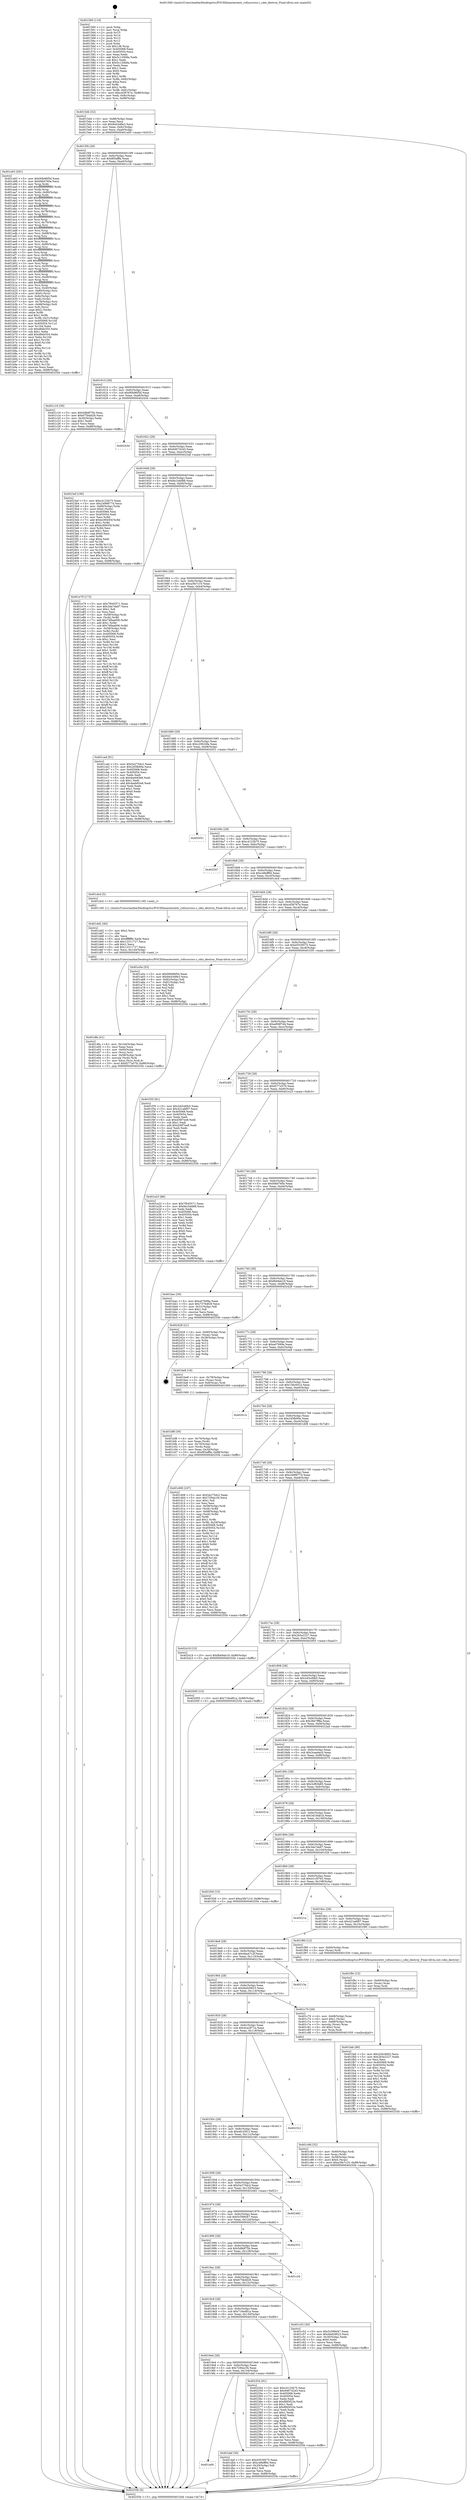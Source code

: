 digraph "0x401560" {
  label = "0x401560 (/mnt/c/Users/mathe/Desktop/tcc/POCII/binaries/extr_rufussrciso.c_cdio_destroy_Final-ollvm.out::main(0))"
  labelloc = "t"
  node[shape=record]

  Entry [label="",width=0.3,height=0.3,shape=circle,fillcolor=black,style=filled]
  "0x4015d4" [label="{
     0x4015d4 [32]\l
     | [instrs]\l
     &nbsp;&nbsp;0x4015d4 \<+6\>: mov -0x88(%rbp),%eax\l
     &nbsp;&nbsp;0x4015da \<+2\>: mov %eax,%ecx\l
     &nbsp;&nbsp;0x4015dc \<+6\>: sub $0x8443d8e3,%ecx\l
     &nbsp;&nbsp;0x4015e2 \<+6\>: mov %eax,-0x9c(%rbp)\l
     &nbsp;&nbsp;0x4015e8 \<+6\>: mov %ecx,-0xa0(%rbp)\l
     &nbsp;&nbsp;0x4015ee \<+6\>: je 0000000000401a93 \<main+0x533\>\l
  }"]
  "0x401a93" [label="{
     0x401a93 [281]\l
     | [instrs]\l
     &nbsp;&nbsp;0x401a93 \<+5\>: mov $0x90b96f5d,%eax\l
     &nbsp;&nbsp;0x401a98 \<+5\>: mov $0xf48d760e,%ecx\l
     &nbsp;&nbsp;0x401a9d \<+3\>: mov %rsp,%rdx\l
     &nbsp;&nbsp;0x401aa0 \<+4\>: add $0xfffffffffffffff0,%rdx\l
     &nbsp;&nbsp;0x401aa4 \<+3\>: mov %rdx,%rsp\l
     &nbsp;&nbsp;0x401aa7 \<+4\>: mov %rdx,-0x80(%rbp)\l
     &nbsp;&nbsp;0x401aab \<+3\>: mov %rsp,%rdx\l
     &nbsp;&nbsp;0x401aae \<+4\>: add $0xfffffffffffffff0,%rdx\l
     &nbsp;&nbsp;0x401ab2 \<+3\>: mov %rdx,%rsp\l
     &nbsp;&nbsp;0x401ab5 \<+3\>: mov %rsp,%rsi\l
     &nbsp;&nbsp;0x401ab8 \<+4\>: add $0xfffffffffffffff0,%rsi\l
     &nbsp;&nbsp;0x401abc \<+3\>: mov %rsi,%rsp\l
     &nbsp;&nbsp;0x401abf \<+4\>: mov %rsi,-0x78(%rbp)\l
     &nbsp;&nbsp;0x401ac3 \<+3\>: mov %rsp,%rsi\l
     &nbsp;&nbsp;0x401ac6 \<+4\>: add $0xfffffffffffffff0,%rsi\l
     &nbsp;&nbsp;0x401aca \<+3\>: mov %rsi,%rsp\l
     &nbsp;&nbsp;0x401acd \<+4\>: mov %rsi,-0x70(%rbp)\l
     &nbsp;&nbsp;0x401ad1 \<+3\>: mov %rsp,%rsi\l
     &nbsp;&nbsp;0x401ad4 \<+4\>: add $0xfffffffffffffff0,%rsi\l
     &nbsp;&nbsp;0x401ad8 \<+3\>: mov %rsi,%rsp\l
     &nbsp;&nbsp;0x401adb \<+4\>: mov %rsi,-0x68(%rbp)\l
     &nbsp;&nbsp;0x401adf \<+3\>: mov %rsp,%rsi\l
     &nbsp;&nbsp;0x401ae2 \<+4\>: add $0xfffffffffffffff0,%rsi\l
     &nbsp;&nbsp;0x401ae6 \<+3\>: mov %rsi,%rsp\l
     &nbsp;&nbsp;0x401ae9 \<+4\>: mov %rsi,-0x60(%rbp)\l
     &nbsp;&nbsp;0x401aed \<+3\>: mov %rsp,%rsi\l
     &nbsp;&nbsp;0x401af0 \<+4\>: add $0xfffffffffffffff0,%rsi\l
     &nbsp;&nbsp;0x401af4 \<+3\>: mov %rsi,%rsp\l
     &nbsp;&nbsp;0x401af7 \<+4\>: mov %rsi,-0x58(%rbp)\l
     &nbsp;&nbsp;0x401afb \<+3\>: mov %rsp,%rsi\l
     &nbsp;&nbsp;0x401afe \<+4\>: add $0xfffffffffffffff0,%rsi\l
     &nbsp;&nbsp;0x401b02 \<+3\>: mov %rsi,%rsp\l
     &nbsp;&nbsp;0x401b05 \<+4\>: mov %rsi,-0x50(%rbp)\l
     &nbsp;&nbsp;0x401b09 \<+3\>: mov %rsp,%rsi\l
     &nbsp;&nbsp;0x401b0c \<+4\>: add $0xfffffffffffffff0,%rsi\l
     &nbsp;&nbsp;0x401b10 \<+3\>: mov %rsi,%rsp\l
     &nbsp;&nbsp;0x401b13 \<+4\>: mov %rsi,-0x48(%rbp)\l
     &nbsp;&nbsp;0x401b17 \<+3\>: mov %rsp,%rsi\l
     &nbsp;&nbsp;0x401b1a \<+4\>: add $0xfffffffffffffff0,%rsi\l
     &nbsp;&nbsp;0x401b1e \<+3\>: mov %rsi,%rsp\l
     &nbsp;&nbsp;0x401b21 \<+4\>: mov %rsi,-0x40(%rbp)\l
     &nbsp;&nbsp;0x401b25 \<+4\>: mov -0x80(%rbp),%rsi\l
     &nbsp;&nbsp;0x401b29 \<+6\>: movl $0x0,(%rsi)\l
     &nbsp;&nbsp;0x401b2f \<+6\>: mov -0x8c(%rbp),%edi\l
     &nbsp;&nbsp;0x401b35 \<+2\>: mov %edi,(%rdx)\l
     &nbsp;&nbsp;0x401b37 \<+4\>: mov -0x78(%rbp),%rsi\l
     &nbsp;&nbsp;0x401b3b \<+7\>: mov -0x98(%rbp),%r8\l
     &nbsp;&nbsp;0x401b42 \<+3\>: mov %r8,(%rsi)\l
     &nbsp;&nbsp;0x401b45 \<+3\>: cmpl $0x2,(%rdx)\l
     &nbsp;&nbsp;0x401b48 \<+4\>: setne %r9b\l
     &nbsp;&nbsp;0x401b4c \<+4\>: and $0x1,%r9b\l
     &nbsp;&nbsp;0x401b50 \<+4\>: mov %r9b,-0x31(%rbp)\l
     &nbsp;&nbsp;0x401b54 \<+8\>: mov 0x405068,%r10d\l
     &nbsp;&nbsp;0x401b5c \<+8\>: mov 0x405054,%r11d\l
     &nbsp;&nbsp;0x401b64 \<+3\>: mov %r10d,%ebx\l
     &nbsp;&nbsp;0x401b67 \<+6\>: sub $0xd8de354,%ebx\l
     &nbsp;&nbsp;0x401b6d \<+3\>: sub $0x1,%ebx\l
     &nbsp;&nbsp;0x401b70 \<+6\>: add $0xd8de354,%ebx\l
     &nbsp;&nbsp;0x401b76 \<+4\>: imul %ebx,%r10d\l
     &nbsp;&nbsp;0x401b7a \<+4\>: and $0x1,%r10d\l
     &nbsp;&nbsp;0x401b7e \<+4\>: cmp $0x0,%r10d\l
     &nbsp;&nbsp;0x401b82 \<+4\>: sete %r9b\l
     &nbsp;&nbsp;0x401b86 \<+4\>: cmp $0xa,%r11d\l
     &nbsp;&nbsp;0x401b8a \<+4\>: setl %r14b\l
     &nbsp;&nbsp;0x401b8e \<+3\>: mov %r9b,%r15b\l
     &nbsp;&nbsp;0x401b91 \<+3\>: and %r14b,%r15b\l
     &nbsp;&nbsp;0x401b94 \<+3\>: xor %r14b,%r9b\l
     &nbsp;&nbsp;0x401b97 \<+3\>: or %r9b,%r15b\l
     &nbsp;&nbsp;0x401b9a \<+4\>: test $0x1,%r15b\l
     &nbsp;&nbsp;0x401b9e \<+3\>: cmovne %ecx,%eax\l
     &nbsp;&nbsp;0x401ba1 \<+6\>: mov %eax,-0x88(%rbp)\l
     &nbsp;&nbsp;0x401ba7 \<+5\>: jmp 000000000040255b \<main+0xffb\>\l
  }"]
  "0x4015f4" [label="{
     0x4015f4 [28]\l
     | [instrs]\l
     &nbsp;&nbsp;0x4015f4 \<+5\>: jmp 00000000004015f9 \<main+0x99\>\l
     &nbsp;&nbsp;0x4015f9 \<+6\>: mov -0x9c(%rbp),%eax\l
     &nbsp;&nbsp;0x4015ff \<+5\>: sub $0x8f3afffa,%eax\l
     &nbsp;&nbsp;0x401604 \<+6\>: mov %eax,-0xa4(%rbp)\l
     &nbsp;&nbsp;0x40160a \<+6\>: je 0000000000401c16 \<main+0x6b6\>\l
  }"]
  Exit [label="",width=0.3,height=0.3,shape=circle,fillcolor=black,style=filled,peripheries=2]
  "0x401c16" [label="{
     0x401c16 [30]\l
     | [instrs]\l
     &nbsp;&nbsp;0x401c16 \<+5\>: mov $0x5d8df75b,%eax\l
     &nbsp;&nbsp;0x401c1b \<+5\>: mov $0x675bdd26,%ecx\l
     &nbsp;&nbsp;0x401c20 \<+3\>: mov -0x30(%rbp),%edx\l
     &nbsp;&nbsp;0x401c23 \<+3\>: cmp $0x1,%edx\l
     &nbsp;&nbsp;0x401c26 \<+3\>: cmovl %ecx,%eax\l
     &nbsp;&nbsp;0x401c29 \<+6\>: mov %eax,-0x88(%rbp)\l
     &nbsp;&nbsp;0x401c2f \<+5\>: jmp 000000000040255b \<main+0xffb\>\l
  }"]
  "0x401610" [label="{
     0x401610 [28]\l
     | [instrs]\l
     &nbsp;&nbsp;0x401610 \<+5\>: jmp 0000000000401615 \<main+0xb5\>\l
     &nbsp;&nbsp;0x401615 \<+6\>: mov -0x9c(%rbp),%eax\l
     &nbsp;&nbsp;0x40161b \<+5\>: sub $0x90b96f5d,%eax\l
     &nbsp;&nbsp;0x401620 \<+6\>: mov %eax,-0xa8(%rbp)\l
     &nbsp;&nbsp;0x401626 \<+6\>: je 000000000040243d \<main+0xedd\>\l
  }"]
  "0x401fab" [label="{
     0x401fab [90]\l
     | [instrs]\l
     &nbsp;&nbsp;0x401fab \<+5\>: mov $0x2d3cd0b5,%ecx\l
     &nbsp;&nbsp;0x401fb0 \<+5\>: mov $0x2b5e2227,%edx\l
     &nbsp;&nbsp;0x401fb5 \<+2\>: xor %esi,%esi\l
     &nbsp;&nbsp;0x401fb7 \<+8\>: mov 0x405068,%r8d\l
     &nbsp;&nbsp;0x401fbf \<+8\>: mov 0x405054,%r9d\l
     &nbsp;&nbsp;0x401fc7 \<+3\>: sub $0x1,%esi\l
     &nbsp;&nbsp;0x401fca \<+3\>: mov %r8d,%r10d\l
     &nbsp;&nbsp;0x401fcd \<+3\>: add %esi,%r10d\l
     &nbsp;&nbsp;0x401fd0 \<+4\>: imul %r10d,%r8d\l
     &nbsp;&nbsp;0x401fd4 \<+4\>: and $0x1,%r8d\l
     &nbsp;&nbsp;0x401fd8 \<+4\>: cmp $0x0,%r8d\l
     &nbsp;&nbsp;0x401fdc \<+4\>: sete %r11b\l
     &nbsp;&nbsp;0x401fe0 \<+4\>: cmp $0xa,%r9d\l
     &nbsp;&nbsp;0x401fe4 \<+3\>: setl %bl\l
     &nbsp;&nbsp;0x401fe7 \<+3\>: mov %r11b,%r14b\l
     &nbsp;&nbsp;0x401fea \<+3\>: and %bl,%r14b\l
     &nbsp;&nbsp;0x401fed \<+3\>: xor %bl,%r11b\l
     &nbsp;&nbsp;0x401ff0 \<+3\>: or %r11b,%r14b\l
     &nbsp;&nbsp;0x401ff3 \<+4\>: test $0x1,%r14b\l
     &nbsp;&nbsp;0x401ff7 \<+3\>: cmovne %edx,%ecx\l
     &nbsp;&nbsp;0x401ffa \<+6\>: mov %ecx,-0x88(%rbp)\l
     &nbsp;&nbsp;0x402000 \<+5\>: jmp 000000000040255b \<main+0xffb\>\l
  }"]
  "0x40243d" [label="{
     0x40243d\l
  }", style=dashed]
  "0x40162c" [label="{
     0x40162c [28]\l
     | [instrs]\l
     &nbsp;&nbsp;0x40162c \<+5\>: jmp 0000000000401631 \<main+0xd1\>\l
     &nbsp;&nbsp;0x401631 \<+6\>: mov -0x9c(%rbp),%eax\l
     &nbsp;&nbsp;0x401637 \<+5\>: sub $0x946742d3,%eax\l
     &nbsp;&nbsp;0x40163c \<+6\>: mov %eax,-0xac(%rbp)\l
     &nbsp;&nbsp;0x401642 \<+6\>: je 00000000004023af \<main+0xe4f\>\l
  }"]
  "0x401f9c" [label="{
     0x401f9c [15]\l
     | [instrs]\l
     &nbsp;&nbsp;0x401f9c \<+4\>: mov -0x60(%rbp),%rax\l
     &nbsp;&nbsp;0x401fa0 \<+3\>: mov (%rax),%rax\l
     &nbsp;&nbsp;0x401fa3 \<+3\>: mov %rax,%rdi\l
     &nbsp;&nbsp;0x401fa6 \<+5\>: call 0000000000401030 \<free@plt\>\l
     | [calls]\l
     &nbsp;&nbsp;0x401030 \{1\} (unknown)\l
  }"]
  "0x4023af" [label="{
     0x4023af [106]\l
     | [instrs]\l
     &nbsp;&nbsp;0x4023af \<+5\>: mov $0xc4123b75,%eax\l
     &nbsp;&nbsp;0x4023b4 \<+5\>: mov $0x2498877d,%ecx\l
     &nbsp;&nbsp;0x4023b9 \<+4\>: mov -0x80(%rbp),%rdx\l
     &nbsp;&nbsp;0x4023bd \<+6\>: movl $0x0,(%rdx)\l
     &nbsp;&nbsp;0x4023c3 \<+7\>: mov 0x405068,%esi\l
     &nbsp;&nbsp;0x4023ca \<+7\>: mov 0x405054,%edi\l
     &nbsp;&nbsp;0x4023d1 \<+3\>: mov %esi,%r8d\l
     &nbsp;&nbsp;0x4023d4 \<+7\>: add $0xbc99455f,%r8d\l
     &nbsp;&nbsp;0x4023db \<+4\>: sub $0x1,%r8d\l
     &nbsp;&nbsp;0x4023df \<+7\>: sub $0xbc99455f,%r8d\l
     &nbsp;&nbsp;0x4023e6 \<+4\>: imul %r8d,%esi\l
     &nbsp;&nbsp;0x4023ea \<+3\>: and $0x1,%esi\l
     &nbsp;&nbsp;0x4023ed \<+3\>: cmp $0x0,%esi\l
     &nbsp;&nbsp;0x4023f0 \<+4\>: sete %r9b\l
     &nbsp;&nbsp;0x4023f4 \<+3\>: cmp $0xa,%edi\l
     &nbsp;&nbsp;0x4023f7 \<+4\>: setl %r10b\l
     &nbsp;&nbsp;0x4023fb \<+3\>: mov %r9b,%r11b\l
     &nbsp;&nbsp;0x4023fe \<+3\>: and %r10b,%r11b\l
     &nbsp;&nbsp;0x402401 \<+3\>: xor %r10b,%r9b\l
     &nbsp;&nbsp;0x402404 \<+3\>: or %r9b,%r11b\l
     &nbsp;&nbsp;0x402407 \<+4\>: test $0x1,%r11b\l
     &nbsp;&nbsp;0x40240b \<+3\>: cmovne %ecx,%eax\l
     &nbsp;&nbsp;0x40240e \<+6\>: mov %eax,-0x88(%rbp)\l
     &nbsp;&nbsp;0x402414 \<+5\>: jmp 000000000040255b \<main+0xffb\>\l
  }"]
  "0x401648" [label="{
     0x401648 [28]\l
     | [instrs]\l
     &nbsp;&nbsp;0x401648 \<+5\>: jmp 000000000040164d \<main+0xed\>\l
     &nbsp;&nbsp;0x40164d \<+6\>: mov -0x9c(%rbp),%eax\l
     &nbsp;&nbsp;0x401653 \<+5\>: sub $0x9a1bdd88,%eax\l
     &nbsp;&nbsp;0x401658 \<+6\>: mov %eax,-0xb0(%rbp)\l
     &nbsp;&nbsp;0x40165e \<+6\>: je 0000000000401e79 \<main+0x919\>\l
  }"]
  "0x401dfa" [label="{
     0x401dfa [41]\l
     | [instrs]\l
     &nbsp;&nbsp;0x401dfa \<+6\>: mov -0x144(%rbp),%ecx\l
     &nbsp;&nbsp;0x401e00 \<+3\>: imul %eax,%ecx\l
     &nbsp;&nbsp;0x401e03 \<+4\>: mov -0x60(%rbp),%rsi\l
     &nbsp;&nbsp;0x401e07 \<+3\>: mov (%rsi),%rsi\l
     &nbsp;&nbsp;0x401e0a \<+4\>: mov -0x58(%rbp),%rdi\l
     &nbsp;&nbsp;0x401e0e \<+3\>: movslq (%rdi),%rdi\l
     &nbsp;&nbsp;0x401e11 \<+3\>: mov %ecx,(%rsi,%rdi,4)\l
     &nbsp;&nbsp;0x401e14 \<+10\>: movl $0xf277a579,-0x88(%rbp)\l
     &nbsp;&nbsp;0x401e1e \<+5\>: jmp 000000000040255b \<main+0xffb\>\l
  }"]
  "0x401e79" [label="{
     0x401e79 [173]\l
     | [instrs]\l
     &nbsp;&nbsp;0x401e79 \<+5\>: mov $0x7f045571,%eax\l
     &nbsp;&nbsp;0x401e7e \<+5\>: mov $0x3da7da97,%ecx\l
     &nbsp;&nbsp;0x401e83 \<+2\>: mov $0x1,%dl\l
     &nbsp;&nbsp;0x401e85 \<+2\>: xor %esi,%esi\l
     &nbsp;&nbsp;0x401e87 \<+4\>: mov -0x58(%rbp),%rdi\l
     &nbsp;&nbsp;0x401e8b \<+3\>: mov (%rdi),%r8d\l
     &nbsp;&nbsp;0x401e8e \<+7\>: add $0x7d9aa006,%r8d\l
     &nbsp;&nbsp;0x401e95 \<+4\>: add $0x1,%r8d\l
     &nbsp;&nbsp;0x401e99 \<+7\>: sub $0x7d9aa006,%r8d\l
     &nbsp;&nbsp;0x401ea0 \<+4\>: mov -0x58(%rbp),%rdi\l
     &nbsp;&nbsp;0x401ea4 \<+3\>: mov %r8d,(%rdi)\l
     &nbsp;&nbsp;0x401ea7 \<+8\>: mov 0x405068,%r8d\l
     &nbsp;&nbsp;0x401eaf \<+8\>: mov 0x405054,%r9d\l
     &nbsp;&nbsp;0x401eb7 \<+3\>: sub $0x1,%esi\l
     &nbsp;&nbsp;0x401eba \<+3\>: mov %r8d,%r10d\l
     &nbsp;&nbsp;0x401ebd \<+3\>: add %esi,%r10d\l
     &nbsp;&nbsp;0x401ec0 \<+4\>: imul %r10d,%r8d\l
     &nbsp;&nbsp;0x401ec4 \<+4\>: and $0x1,%r8d\l
     &nbsp;&nbsp;0x401ec8 \<+4\>: cmp $0x0,%r8d\l
     &nbsp;&nbsp;0x401ecc \<+4\>: sete %r11b\l
     &nbsp;&nbsp;0x401ed0 \<+4\>: cmp $0xa,%r9d\l
     &nbsp;&nbsp;0x401ed4 \<+3\>: setl %bl\l
     &nbsp;&nbsp;0x401ed7 \<+3\>: mov %r11b,%r14b\l
     &nbsp;&nbsp;0x401eda \<+4\>: xor $0xff,%r14b\l
     &nbsp;&nbsp;0x401ede \<+3\>: mov %bl,%r15b\l
     &nbsp;&nbsp;0x401ee1 \<+4\>: xor $0xff,%r15b\l
     &nbsp;&nbsp;0x401ee5 \<+3\>: xor $0x0,%dl\l
     &nbsp;&nbsp;0x401ee8 \<+3\>: mov %r14b,%r12b\l
     &nbsp;&nbsp;0x401eeb \<+4\>: and $0x0,%r12b\l
     &nbsp;&nbsp;0x401eef \<+3\>: and %dl,%r11b\l
     &nbsp;&nbsp;0x401ef2 \<+3\>: mov %r15b,%r13b\l
     &nbsp;&nbsp;0x401ef5 \<+4\>: and $0x0,%r13b\l
     &nbsp;&nbsp;0x401ef9 \<+2\>: and %dl,%bl\l
     &nbsp;&nbsp;0x401efb \<+3\>: or %r11b,%r12b\l
     &nbsp;&nbsp;0x401efe \<+3\>: or %bl,%r13b\l
     &nbsp;&nbsp;0x401f01 \<+3\>: xor %r13b,%r12b\l
     &nbsp;&nbsp;0x401f04 \<+3\>: or %r15b,%r14b\l
     &nbsp;&nbsp;0x401f07 \<+4\>: xor $0xff,%r14b\l
     &nbsp;&nbsp;0x401f0b \<+3\>: or $0x0,%dl\l
     &nbsp;&nbsp;0x401f0e \<+3\>: and %dl,%r14b\l
     &nbsp;&nbsp;0x401f11 \<+3\>: or %r14b,%r12b\l
     &nbsp;&nbsp;0x401f14 \<+4\>: test $0x1,%r12b\l
     &nbsp;&nbsp;0x401f18 \<+3\>: cmovne %ecx,%eax\l
     &nbsp;&nbsp;0x401f1b \<+6\>: mov %eax,-0x88(%rbp)\l
     &nbsp;&nbsp;0x401f21 \<+5\>: jmp 000000000040255b \<main+0xffb\>\l
  }"]
  "0x401664" [label="{
     0x401664 [28]\l
     | [instrs]\l
     &nbsp;&nbsp;0x401664 \<+5\>: jmp 0000000000401669 \<main+0x109\>\l
     &nbsp;&nbsp;0x401669 \<+6\>: mov -0x9c(%rbp),%eax\l
     &nbsp;&nbsp;0x40166f \<+5\>: sub $0xa3fe7c10,%eax\l
     &nbsp;&nbsp;0x401674 \<+6\>: mov %eax,-0xb4(%rbp)\l
     &nbsp;&nbsp;0x40167a \<+6\>: je 0000000000401cad \<main+0x74d\>\l
  }"]
  "0x401dd2" [label="{
     0x401dd2 [40]\l
     | [instrs]\l
     &nbsp;&nbsp;0x401dd2 \<+5\>: mov $0x2,%ecx\l
     &nbsp;&nbsp;0x401dd7 \<+1\>: cltd\l
     &nbsp;&nbsp;0x401dd8 \<+2\>: idiv %ecx\l
     &nbsp;&nbsp;0x401dda \<+6\>: imul $0xfffffffe,%edx,%ecx\l
     &nbsp;&nbsp;0x401de0 \<+6\>: add $0x12311727,%ecx\l
     &nbsp;&nbsp;0x401de6 \<+3\>: add $0x1,%ecx\l
     &nbsp;&nbsp;0x401de9 \<+6\>: sub $0x12311727,%ecx\l
     &nbsp;&nbsp;0x401def \<+6\>: mov %ecx,-0x144(%rbp)\l
     &nbsp;&nbsp;0x401df5 \<+5\>: call 0000000000401160 \<next_i\>\l
     | [calls]\l
     &nbsp;&nbsp;0x401160 \{1\} (/mnt/c/Users/mathe/Desktop/tcc/POCII/binaries/extr_rufussrciso.c_cdio_destroy_Final-ollvm.out::next_i)\l
  }"]
  "0x401cad" [label="{
     0x401cad [91]\l
     | [instrs]\l
     &nbsp;&nbsp;0x401cad \<+5\>: mov $0x5a275dc2,%eax\l
     &nbsp;&nbsp;0x401cb2 \<+5\>: mov $0x245fb90e,%ecx\l
     &nbsp;&nbsp;0x401cb7 \<+7\>: mov 0x405068,%edx\l
     &nbsp;&nbsp;0x401cbe \<+7\>: mov 0x405054,%esi\l
     &nbsp;&nbsp;0x401cc5 \<+2\>: mov %edx,%edi\l
     &nbsp;&nbsp;0x401cc7 \<+6\>: sub $0x4eeb83e8,%edi\l
     &nbsp;&nbsp;0x401ccd \<+3\>: sub $0x1,%edi\l
     &nbsp;&nbsp;0x401cd0 \<+6\>: add $0x4eeb83e8,%edi\l
     &nbsp;&nbsp;0x401cd6 \<+3\>: imul %edi,%edx\l
     &nbsp;&nbsp;0x401cd9 \<+3\>: and $0x1,%edx\l
     &nbsp;&nbsp;0x401cdc \<+3\>: cmp $0x0,%edx\l
     &nbsp;&nbsp;0x401cdf \<+4\>: sete %r8b\l
     &nbsp;&nbsp;0x401ce3 \<+3\>: cmp $0xa,%esi\l
     &nbsp;&nbsp;0x401ce6 \<+4\>: setl %r9b\l
     &nbsp;&nbsp;0x401cea \<+3\>: mov %r8b,%r10b\l
     &nbsp;&nbsp;0x401ced \<+3\>: and %r9b,%r10b\l
     &nbsp;&nbsp;0x401cf0 \<+3\>: xor %r9b,%r8b\l
     &nbsp;&nbsp;0x401cf3 \<+3\>: or %r8b,%r10b\l
     &nbsp;&nbsp;0x401cf6 \<+4\>: test $0x1,%r10b\l
     &nbsp;&nbsp;0x401cfa \<+3\>: cmovne %ecx,%eax\l
     &nbsp;&nbsp;0x401cfd \<+6\>: mov %eax,-0x88(%rbp)\l
     &nbsp;&nbsp;0x401d03 \<+5\>: jmp 000000000040255b \<main+0xffb\>\l
  }"]
  "0x401680" [label="{
     0x401680 [28]\l
     | [instrs]\l
     &nbsp;&nbsp;0x401680 \<+5\>: jmp 0000000000401685 \<main+0x125\>\l
     &nbsp;&nbsp;0x401685 \<+6\>: mov -0x9c(%rbp),%eax\l
     &nbsp;&nbsp;0x40168b \<+5\>: sub $0xc20624fa,%eax\l
     &nbsp;&nbsp;0x401690 \<+6\>: mov %eax,-0xb8(%rbp)\l
     &nbsp;&nbsp;0x401696 \<+6\>: je 0000000000402051 \<main+0xaf1\>\l
  }"]
  "0x401a00" [label="{
     0x401a00\l
  }", style=dashed]
  "0x402051" [label="{
     0x402051\l
  }", style=dashed]
  "0x40169c" [label="{
     0x40169c [28]\l
     | [instrs]\l
     &nbsp;&nbsp;0x40169c \<+5\>: jmp 00000000004016a1 \<main+0x141\>\l
     &nbsp;&nbsp;0x4016a1 \<+6\>: mov -0x9c(%rbp),%eax\l
     &nbsp;&nbsp;0x4016a7 \<+5\>: sub $0xc4123b75,%eax\l
     &nbsp;&nbsp;0x4016ac \<+6\>: mov %eax,-0xbc(%rbp)\l
     &nbsp;&nbsp;0x4016b2 \<+6\>: je 0000000000402547 \<main+0xfe7\>\l
  }"]
  "0x401daf" [label="{
     0x401daf [30]\l
     | [instrs]\l
     &nbsp;&nbsp;0x401daf \<+5\>: mov $0xd3539575,%eax\l
     &nbsp;&nbsp;0x401db4 \<+5\>: mov $0xc48eff84,%ecx\l
     &nbsp;&nbsp;0x401db9 \<+3\>: mov -0x29(%rbp),%dl\l
     &nbsp;&nbsp;0x401dbc \<+3\>: test $0x1,%dl\l
     &nbsp;&nbsp;0x401dbf \<+3\>: cmovne %ecx,%eax\l
     &nbsp;&nbsp;0x401dc2 \<+6\>: mov %eax,-0x88(%rbp)\l
     &nbsp;&nbsp;0x401dc8 \<+5\>: jmp 000000000040255b \<main+0xffb\>\l
  }"]
  "0x402547" [label="{
     0x402547\l
  }", style=dashed]
  "0x4016b8" [label="{
     0x4016b8 [28]\l
     | [instrs]\l
     &nbsp;&nbsp;0x4016b8 \<+5\>: jmp 00000000004016bd \<main+0x15d\>\l
     &nbsp;&nbsp;0x4016bd \<+6\>: mov -0x9c(%rbp),%eax\l
     &nbsp;&nbsp;0x4016c3 \<+5\>: sub $0xc48eff84,%eax\l
     &nbsp;&nbsp;0x4016c8 \<+6\>: mov %eax,-0xc0(%rbp)\l
     &nbsp;&nbsp;0x4016ce \<+6\>: je 0000000000401dcd \<main+0x86d\>\l
  }"]
  "0x4019e4" [label="{
     0x4019e4 [28]\l
     | [instrs]\l
     &nbsp;&nbsp;0x4019e4 \<+5\>: jmp 00000000004019e9 \<main+0x489\>\l
     &nbsp;&nbsp;0x4019e9 \<+6\>: mov -0x9c(%rbp),%eax\l
     &nbsp;&nbsp;0x4019ef \<+5\>: sub $0x7294a1f4,%eax\l
     &nbsp;&nbsp;0x4019f4 \<+6\>: mov %eax,-0x134(%rbp)\l
     &nbsp;&nbsp;0x4019fa \<+6\>: je 0000000000401daf \<main+0x84f\>\l
  }"]
  "0x401dcd" [label="{
     0x401dcd [5]\l
     | [instrs]\l
     &nbsp;&nbsp;0x401dcd \<+5\>: call 0000000000401160 \<next_i\>\l
     | [calls]\l
     &nbsp;&nbsp;0x401160 \{1\} (/mnt/c/Users/mathe/Desktop/tcc/POCII/binaries/extr_rufussrciso.c_cdio_destroy_Final-ollvm.out::next_i)\l
  }"]
  "0x4016d4" [label="{
     0x4016d4 [28]\l
     | [instrs]\l
     &nbsp;&nbsp;0x4016d4 \<+5\>: jmp 00000000004016d9 \<main+0x179\>\l
     &nbsp;&nbsp;0x4016d9 \<+6\>: mov -0x9c(%rbp),%eax\l
     &nbsp;&nbsp;0x4016df \<+5\>: sub $0xcd38767e,%eax\l
     &nbsp;&nbsp;0x4016e4 \<+6\>: mov %eax,-0xc4(%rbp)\l
     &nbsp;&nbsp;0x4016ea \<+6\>: je 0000000000401a5e \<main+0x4fe\>\l
  }"]
  "0x402354" [label="{
     0x402354 [91]\l
     | [instrs]\l
     &nbsp;&nbsp;0x402354 \<+5\>: mov $0xc4123b75,%eax\l
     &nbsp;&nbsp;0x402359 \<+5\>: mov $0x946742d3,%ecx\l
     &nbsp;&nbsp;0x40235e \<+7\>: mov 0x405068,%edx\l
     &nbsp;&nbsp;0x402365 \<+7\>: mov 0x405054,%esi\l
     &nbsp;&nbsp;0x40236c \<+2\>: mov %edx,%edi\l
     &nbsp;&nbsp;0x40236e \<+6\>: add $0x8fd5f22e,%edi\l
     &nbsp;&nbsp;0x402374 \<+3\>: sub $0x1,%edi\l
     &nbsp;&nbsp;0x402377 \<+6\>: sub $0x8fd5f22e,%edi\l
     &nbsp;&nbsp;0x40237d \<+3\>: imul %edi,%edx\l
     &nbsp;&nbsp;0x402380 \<+3\>: and $0x1,%edx\l
     &nbsp;&nbsp;0x402383 \<+3\>: cmp $0x0,%edx\l
     &nbsp;&nbsp;0x402386 \<+4\>: sete %r8b\l
     &nbsp;&nbsp;0x40238a \<+3\>: cmp $0xa,%esi\l
     &nbsp;&nbsp;0x40238d \<+4\>: setl %r9b\l
     &nbsp;&nbsp;0x402391 \<+3\>: mov %r8b,%r10b\l
     &nbsp;&nbsp;0x402394 \<+3\>: and %r9b,%r10b\l
     &nbsp;&nbsp;0x402397 \<+3\>: xor %r9b,%r8b\l
     &nbsp;&nbsp;0x40239a \<+3\>: or %r8b,%r10b\l
     &nbsp;&nbsp;0x40239d \<+4\>: test $0x1,%r10b\l
     &nbsp;&nbsp;0x4023a1 \<+3\>: cmovne %ecx,%eax\l
     &nbsp;&nbsp;0x4023a4 \<+6\>: mov %eax,-0x88(%rbp)\l
     &nbsp;&nbsp;0x4023aa \<+5\>: jmp 000000000040255b \<main+0xffb\>\l
  }"]
  "0x401a5e" [label="{
     0x401a5e [53]\l
     | [instrs]\l
     &nbsp;&nbsp;0x401a5e \<+5\>: mov $0x90b96f5d,%eax\l
     &nbsp;&nbsp;0x401a63 \<+5\>: mov $0x8443d8e3,%ecx\l
     &nbsp;&nbsp;0x401a68 \<+6\>: mov -0x82(%rbp),%dl\l
     &nbsp;&nbsp;0x401a6e \<+7\>: mov -0x81(%rbp),%sil\l
     &nbsp;&nbsp;0x401a75 \<+3\>: mov %dl,%dil\l
     &nbsp;&nbsp;0x401a78 \<+3\>: and %sil,%dil\l
     &nbsp;&nbsp;0x401a7b \<+3\>: xor %sil,%dl\l
     &nbsp;&nbsp;0x401a7e \<+3\>: or %dl,%dil\l
     &nbsp;&nbsp;0x401a81 \<+4\>: test $0x1,%dil\l
     &nbsp;&nbsp;0x401a85 \<+3\>: cmovne %ecx,%eax\l
     &nbsp;&nbsp;0x401a88 \<+6\>: mov %eax,-0x88(%rbp)\l
     &nbsp;&nbsp;0x401a8e \<+5\>: jmp 000000000040255b \<main+0xffb\>\l
  }"]
  "0x4016f0" [label="{
     0x4016f0 [28]\l
     | [instrs]\l
     &nbsp;&nbsp;0x4016f0 \<+5\>: jmp 00000000004016f5 \<main+0x195\>\l
     &nbsp;&nbsp;0x4016f5 \<+6\>: mov -0x9c(%rbp),%eax\l
     &nbsp;&nbsp;0x4016fb \<+5\>: sub $0xd3539575,%eax\l
     &nbsp;&nbsp;0x401700 \<+6\>: mov %eax,-0xc8(%rbp)\l
     &nbsp;&nbsp;0x401706 \<+6\>: je 0000000000401f35 \<main+0x9d5\>\l
  }"]
  "0x40255b" [label="{
     0x40255b [5]\l
     | [instrs]\l
     &nbsp;&nbsp;0x40255b \<+5\>: jmp 00000000004015d4 \<main+0x74\>\l
  }"]
  "0x401560" [label="{
     0x401560 [116]\l
     | [instrs]\l
     &nbsp;&nbsp;0x401560 \<+1\>: push %rbp\l
     &nbsp;&nbsp;0x401561 \<+3\>: mov %rsp,%rbp\l
     &nbsp;&nbsp;0x401564 \<+2\>: push %r15\l
     &nbsp;&nbsp;0x401566 \<+2\>: push %r14\l
     &nbsp;&nbsp;0x401568 \<+2\>: push %r13\l
     &nbsp;&nbsp;0x40156a \<+2\>: push %r12\l
     &nbsp;&nbsp;0x40156c \<+1\>: push %rbx\l
     &nbsp;&nbsp;0x40156d \<+7\>: sub $0x138,%rsp\l
     &nbsp;&nbsp;0x401574 \<+7\>: mov 0x405068,%eax\l
     &nbsp;&nbsp;0x40157b \<+7\>: mov 0x405054,%ecx\l
     &nbsp;&nbsp;0x401582 \<+2\>: mov %eax,%edx\l
     &nbsp;&nbsp;0x401584 \<+6\>: add $0x5c120b8a,%edx\l
     &nbsp;&nbsp;0x40158a \<+3\>: sub $0x1,%edx\l
     &nbsp;&nbsp;0x40158d \<+6\>: sub $0x5c120b8a,%edx\l
     &nbsp;&nbsp;0x401593 \<+3\>: imul %edx,%eax\l
     &nbsp;&nbsp;0x401596 \<+3\>: and $0x1,%eax\l
     &nbsp;&nbsp;0x401599 \<+3\>: cmp $0x0,%eax\l
     &nbsp;&nbsp;0x40159c \<+4\>: sete %r8b\l
     &nbsp;&nbsp;0x4015a0 \<+4\>: and $0x1,%r8b\l
     &nbsp;&nbsp;0x4015a4 \<+7\>: mov %r8b,-0x82(%rbp)\l
     &nbsp;&nbsp;0x4015ab \<+3\>: cmp $0xa,%ecx\l
     &nbsp;&nbsp;0x4015ae \<+4\>: setl %r8b\l
     &nbsp;&nbsp;0x4015b2 \<+4\>: and $0x1,%r8b\l
     &nbsp;&nbsp;0x4015b6 \<+7\>: mov %r8b,-0x81(%rbp)\l
     &nbsp;&nbsp;0x4015bd \<+10\>: movl $0xcd38767e,-0x88(%rbp)\l
     &nbsp;&nbsp;0x4015c7 \<+6\>: mov %edi,-0x8c(%rbp)\l
     &nbsp;&nbsp;0x4015cd \<+7\>: mov %rsi,-0x98(%rbp)\l
  }"]
  "0x401c8d" [label="{
     0x401c8d [32]\l
     | [instrs]\l
     &nbsp;&nbsp;0x401c8d \<+4\>: mov -0x60(%rbp),%rdi\l
     &nbsp;&nbsp;0x401c91 \<+3\>: mov %rax,(%rdi)\l
     &nbsp;&nbsp;0x401c94 \<+4\>: mov -0x58(%rbp),%rax\l
     &nbsp;&nbsp;0x401c98 \<+6\>: movl $0x0,(%rax)\l
     &nbsp;&nbsp;0x401c9e \<+10\>: movl $0xa3fe7c10,-0x88(%rbp)\l
     &nbsp;&nbsp;0x401ca8 \<+5\>: jmp 000000000040255b \<main+0xffb\>\l
  }"]
  "0x4019c8" [label="{
     0x4019c8 [28]\l
     | [instrs]\l
     &nbsp;&nbsp;0x4019c8 \<+5\>: jmp 00000000004019cd \<main+0x46d\>\l
     &nbsp;&nbsp;0x4019cd \<+6\>: mov -0x9c(%rbp),%eax\l
     &nbsp;&nbsp;0x4019d3 \<+5\>: sub $0x716ed81a,%eax\l
     &nbsp;&nbsp;0x4019d8 \<+6\>: mov %eax,-0x130(%rbp)\l
     &nbsp;&nbsp;0x4019de \<+6\>: je 0000000000402354 \<main+0xdf4\>\l
  }"]
  "0x401f35" [label="{
     0x401f35 [91]\l
     | [instrs]\l
     &nbsp;&nbsp;0x401f35 \<+5\>: mov $0x2d3cd0b5,%eax\l
     &nbsp;&nbsp;0x401f3a \<+5\>: mov $0x421a6f07,%ecx\l
     &nbsp;&nbsp;0x401f3f \<+7\>: mov 0x405068,%edx\l
     &nbsp;&nbsp;0x401f46 \<+7\>: mov 0x405054,%esi\l
     &nbsp;&nbsp;0x401f4d \<+2\>: mov %edx,%edi\l
     &nbsp;&nbsp;0x401f4f \<+6\>: sub $0xd36f7ee8,%edi\l
     &nbsp;&nbsp;0x401f55 \<+3\>: sub $0x1,%edi\l
     &nbsp;&nbsp;0x401f58 \<+6\>: add $0xd36f7ee8,%edi\l
     &nbsp;&nbsp;0x401f5e \<+3\>: imul %edi,%edx\l
     &nbsp;&nbsp;0x401f61 \<+3\>: and $0x1,%edx\l
     &nbsp;&nbsp;0x401f64 \<+3\>: cmp $0x0,%edx\l
     &nbsp;&nbsp;0x401f67 \<+4\>: sete %r8b\l
     &nbsp;&nbsp;0x401f6b \<+3\>: cmp $0xa,%esi\l
     &nbsp;&nbsp;0x401f6e \<+4\>: setl %r9b\l
     &nbsp;&nbsp;0x401f72 \<+3\>: mov %r8b,%r10b\l
     &nbsp;&nbsp;0x401f75 \<+3\>: and %r9b,%r10b\l
     &nbsp;&nbsp;0x401f78 \<+3\>: xor %r9b,%r8b\l
     &nbsp;&nbsp;0x401f7b \<+3\>: or %r8b,%r10b\l
     &nbsp;&nbsp;0x401f7e \<+4\>: test $0x1,%r10b\l
     &nbsp;&nbsp;0x401f82 \<+3\>: cmovne %ecx,%eax\l
     &nbsp;&nbsp;0x401f85 \<+6\>: mov %eax,-0x88(%rbp)\l
     &nbsp;&nbsp;0x401f8b \<+5\>: jmp 000000000040255b \<main+0xffb\>\l
  }"]
  "0x40170c" [label="{
     0x40170c [28]\l
     | [instrs]\l
     &nbsp;&nbsp;0x40170c \<+5\>: jmp 0000000000401711 \<main+0x1b1\>\l
     &nbsp;&nbsp;0x401711 \<+6\>: mov -0x9c(%rbp),%eax\l
     &nbsp;&nbsp;0x401717 \<+5\>: sub $0xef09f7d4,%eax\l
     &nbsp;&nbsp;0x40171c \<+6\>: mov %eax,-0xcc(%rbp)\l
     &nbsp;&nbsp;0x401722 \<+6\>: je 00000000004024f3 \<main+0xf93\>\l
  }"]
  "0x401c52" [label="{
     0x401c52 [30]\l
     | [instrs]\l
     &nbsp;&nbsp;0x401c52 \<+5\>: mov $0x5c599d47,%eax\l
     &nbsp;&nbsp;0x401c57 \<+5\>: mov $0x4bd26623,%ecx\l
     &nbsp;&nbsp;0x401c5c \<+3\>: mov -0x30(%rbp),%edx\l
     &nbsp;&nbsp;0x401c5f \<+3\>: cmp $0x0,%edx\l
     &nbsp;&nbsp;0x401c62 \<+3\>: cmove %ecx,%eax\l
     &nbsp;&nbsp;0x401c65 \<+6\>: mov %eax,-0x88(%rbp)\l
     &nbsp;&nbsp;0x401c6b \<+5\>: jmp 000000000040255b \<main+0xffb\>\l
  }"]
  "0x4024f3" [label="{
     0x4024f3\l
  }", style=dashed]
  "0x401728" [label="{
     0x401728 [28]\l
     | [instrs]\l
     &nbsp;&nbsp;0x401728 \<+5\>: jmp 000000000040172d \<main+0x1cd\>\l
     &nbsp;&nbsp;0x40172d \<+6\>: mov -0x9c(%rbp),%eax\l
     &nbsp;&nbsp;0x401733 \<+5\>: sub $0xf277a579,%eax\l
     &nbsp;&nbsp;0x401738 \<+6\>: mov %eax,-0xd0(%rbp)\l
     &nbsp;&nbsp;0x40173e \<+6\>: je 0000000000401e23 \<main+0x8c3\>\l
  }"]
  "0x4019ac" [label="{
     0x4019ac [28]\l
     | [instrs]\l
     &nbsp;&nbsp;0x4019ac \<+5\>: jmp 00000000004019b1 \<main+0x451\>\l
     &nbsp;&nbsp;0x4019b1 \<+6\>: mov -0x9c(%rbp),%eax\l
     &nbsp;&nbsp;0x4019b7 \<+5\>: sub $0x675bdd26,%eax\l
     &nbsp;&nbsp;0x4019bc \<+6\>: mov %eax,-0x12c(%rbp)\l
     &nbsp;&nbsp;0x4019c2 \<+6\>: je 0000000000401c52 \<main+0x6f2\>\l
  }"]
  "0x401e23" [label="{
     0x401e23 [86]\l
     | [instrs]\l
     &nbsp;&nbsp;0x401e23 \<+5\>: mov $0x7f045571,%eax\l
     &nbsp;&nbsp;0x401e28 \<+5\>: mov $0x9a1bdd88,%ecx\l
     &nbsp;&nbsp;0x401e2d \<+2\>: xor %edx,%edx\l
     &nbsp;&nbsp;0x401e2f \<+7\>: mov 0x405068,%esi\l
     &nbsp;&nbsp;0x401e36 \<+7\>: mov 0x405054,%edi\l
     &nbsp;&nbsp;0x401e3d \<+3\>: sub $0x1,%edx\l
     &nbsp;&nbsp;0x401e40 \<+3\>: mov %esi,%r8d\l
     &nbsp;&nbsp;0x401e43 \<+3\>: add %edx,%r8d\l
     &nbsp;&nbsp;0x401e46 \<+4\>: imul %r8d,%esi\l
     &nbsp;&nbsp;0x401e4a \<+3\>: and $0x1,%esi\l
     &nbsp;&nbsp;0x401e4d \<+3\>: cmp $0x0,%esi\l
     &nbsp;&nbsp;0x401e50 \<+4\>: sete %r9b\l
     &nbsp;&nbsp;0x401e54 \<+3\>: cmp $0xa,%edi\l
     &nbsp;&nbsp;0x401e57 \<+4\>: setl %r10b\l
     &nbsp;&nbsp;0x401e5b \<+3\>: mov %r9b,%r11b\l
     &nbsp;&nbsp;0x401e5e \<+3\>: and %r10b,%r11b\l
     &nbsp;&nbsp;0x401e61 \<+3\>: xor %r10b,%r9b\l
     &nbsp;&nbsp;0x401e64 \<+3\>: or %r9b,%r11b\l
     &nbsp;&nbsp;0x401e67 \<+4\>: test $0x1,%r11b\l
     &nbsp;&nbsp;0x401e6b \<+3\>: cmovne %ecx,%eax\l
     &nbsp;&nbsp;0x401e6e \<+6\>: mov %eax,-0x88(%rbp)\l
     &nbsp;&nbsp;0x401e74 \<+5\>: jmp 000000000040255b \<main+0xffb\>\l
  }"]
  "0x401744" [label="{
     0x401744 [28]\l
     | [instrs]\l
     &nbsp;&nbsp;0x401744 \<+5\>: jmp 0000000000401749 \<main+0x1e9\>\l
     &nbsp;&nbsp;0x401749 \<+6\>: mov -0x9c(%rbp),%eax\l
     &nbsp;&nbsp;0x40174f \<+5\>: sub $0xf48d760e,%eax\l
     &nbsp;&nbsp;0x401754 \<+6\>: mov %eax,-0xd4(%rbp)\l
     &nbsp;&nbsp;0x40175a \<+6\>: je 0000000000401bac \<main+0x64c\>\l
  }"]
  "0x401c34" [label="{
     0x401c34\l
  }", style=dashed]
  "0x401bac" [label="{
     0x401bac [30]\l
     | [instrs]\l
     &nbsp;&nbsp;0x401bac \<+5\>: mov $0xa07699a,%eax\l
     &nbsp;&nbsp;0x401bb1 \<+5\>: mov $0x7376df29,%ecx\l
     &nbsp;&nbsp;0x401bb6 \<+3\>: mov -0x31(%rbp),%dl\l
     &nbsp;&nbsp;0x401bb9 \<+3\>: test $0x1,%dl\l
     &nbsp;&nbsp;0x401bbc \<+3\>: cmovne %ecx,%eax\l
     &nbsp;&nbsp;0x401bbf \<+6\>: mov %eax,-0x88(%rbp)\l
     &nbsp;&nbsp;0x401bc5 \<+5\>: jmp 000000000040255b \<main+0xffb\>\l
  }"]
  "0x401760" [label="{
     0x401760 [28]\l
     | [instrs]\l
     &nbsp;&nbsp;0x401760 \<+5\>: jmp 0000000000401765 \<main+0x205\>\l
     &nbsp;&nbsp;0x401765 \<+6\>: mov -0x9c(%rbp),%eax\l
     &nbsp;&nbsp;0x40176b \<+5\>: sub $0xfbb9ab19,%eax\l
     &nbsp;&nbsp;0x401770 \<+6\>: mov %eax,-0xd8(%rbp)\l
     &nbsp;&nbsp;0x401776 \<+6\>: je 0000000000402428 \<main+0xec8\>\l
  }"]
  "0x401990" [label="{
     0x401990 [28]\l
     | [instrs]\l
     &nbsp;&nbsp;0x401990 \<+5\>: jmp 0000000000401995 \<main+0x435\>\l
     &nbsp;&nbsp;0x401995 \<+6\>: mov -0x9c(%rbp),%eax\l
     &nbsp;&nbsp;0x40199b \<+5\>: sub $0x5d8df75b,%eax\l
     &nbsp;&nbsp;0x4019a0 \<+6\>: mov %eax,-0x128(%rbp)\l
     &nbsp;&nbsp;0x4019a6 \<+6\>: je 0000000000401c34 \<main+0x6d4\>\l
  }"]
  "0x402428" [label="{
     0x402428 [21]\l
     | [instrs]\l
     &nbsp;&nbsp;0x402428 \<+4\>: mov -0x80(%rbp),%rax\l
     &nbsp;&nbsp;0x40242c \<+2\>: mov (%rax),%eax\l
     &nbsp;&nbsp;0x40242e \<+4\>: lea -0x28(%rbp),%rsp\l
     &nbsp;&nbsp;0x402432 \<+1\>: pop %rbx\l
     &nbsp;&nbsp;0x402433 \<+2\>: pop %r12\l
     &nbsp;&nbsp;0x402435 \<+2\>: pop %r13\l
     &nbsp;&nbsp;0x402437 \<+2\>: pop %r14\l
     &nbsp;&nbsp;0x402439 \<+2\>: pop %r15\l
     &nbsp;&nbsp;0x40243b \<+1\>: pop %rbp\l
     &nbsp;&nbsp;0x40243c \<+1\>: ret\l
  }"]
  "0x40177c" [label="{
     0x40177c [28]\l
     | [instrs]\l
     &nbsp;&nbsp;0x40177c \<+5\>: jmp 0000000000401781 \<main+0x221\>\l
     &nbsp;&nbsp;0x401781 \<+6\>: mov -0x9c(%rbp),%eax\l
     &nbsp;&nbsp;0x401787 \<+5\>: sub $0xa07699a,%eax\l
     &nbsp;&nbsp;0x40178c \<+6\>: mov %eax,-0xdc(%rbp)\l
     &nbsp;&nbsp;0x401792 \<+6\>: je 0000000000401be8 \<main+0x688\>\l
  }"]
  "0x402331" [label="{
     0x402331\l
  }", style=dashed]
  "0x401be8" [label="{
     0x401be8 [16]\l
     | [instrs]\l
     &nbsp;&nbsp;0x401be8 \<+4\>: mov -0x78(%rbp),%rax\l
     &nbsp;&nbsp;0x401bec \<+3\>: mov (%rax),%rax\l
     &nbsp;&nbsp;0x401bef \<+4\>: mov 0x8(%rax),%rdi\l
     &nbsp;&nbsp;0x401bf3 \<+5\>: call 0000000000401060 \<atoi@plt\>\l
     | [calls]\l
     &nbsp;&nbsp;0x401060 \{1\} (unknown)\l
  }"]
  "0x401798" [label="{
     0x401798 [28]\l
     | [instrs]\l
     &nbsp;&nbsp;0x401798 \<+5\>: jmp 000000000040179d \<main+0x23d\>\l
     &nbsp;&nbsp;0x40179d \<+6\>: mov -0x9c(%rbp),%eax\l
     &nbsp;&nbsp;0x4017a3 \<+5\>: sub $0x156c641e,%eax\l
     &nbsp;&nbsp;0x4017a8 \<+6\>: mov %eax,-0xe0(%rbp)\l
     &nbsp;&nbsp;0x4017ae \<+6\>: je 0000000000402014 \<main+0xab4\>\l
  }"]
  "0x401bf8" [label="{
     0x401bf8 [30]\l
     | [instrs]\l
     &nbsp;&nbsp;0x401bf8 \<+4\>: mov -0x70(%rbp),%rdi\l
     &nbsp;&nbsp;0x401bfc \<+2\>: mov %eax,(%rdi)\l
     &nbsp;&nbsp;0x401bfe \<+4\>: mov -0x70(%rbp),%rdi\l
     &nbsp;&nbsp;0x401c02 \<+2\>: mov (%rdi),%eax\l
     &nbsp;&nbsp;0x401c04 \<+3\>: mov %eax,-0x30(%rbp)\l
     &nbsp;&nbsp;0x401c07 \<+10\>: movl $0x8f3afffa,-0x88(%rbp)\l
     &nbsp;&nbsp;0x401c11 \<+5\>: jmp 000000000040255b \<main+0xffb\>\l
  }"]
  "0x401974" [label="{
     0x401974 [28]\l
     | [instrs]\l
     &nbsp;&nbsp;0x401974 \<+5\>: jmp 0000000000401979 \<main+0x419\>\l
     &nbsp;&nbsp;0x401979 \<+6\>: mov -0x9c(%rbp),%eax\l
     &nbsp;&nbsp;0x40197f \<+5\>: sub $0x5c599d47,%eax\l
     &nbsp;&nbsp;0x401984 \<+6\>: mov %eax,-0x124(%rbp)\l
     &nbsp;&nbsp;0x40198a \<+6\>: je 0000000000402331 \<main+0xdd1\>\l
  }"]
  "0x402014" [label="{
     0x402014\l
  }", style=dashed]
  "0x4017b4" [label="{
     0x4017b4 [28]\l
     | [instrs]\l
     &nbsp;&nbsp;0x4017b4 \<+5\>: jmp 00000000004017b9 \<main+0x259\>\l
     &nbsp;&nbsp;0x4017b9 \<+6\>: mov -0x9c(%rbp),%eax\l
     &nbsp;&nbsp;0x4017bf \<+5\>: sub $0x245fb90e,%eax\l
     &nbsp;&nbsp;0x4017c4 \<+6\>: mov %eax,-0xe4(%rbp)\l
     &nbsp;&nbsp;0x4017ca \<+6\>: je 0000000000401d08 \<main+0x7a8\>\l
  }"]
  "0x402482" [label="{
     0x402482\l
  }", style=dashed]
  "0x401d08" [label="{
     0x401d08 [167]\l
     | [instrs]\l
     &nbsp;&nbsp;0x401d08 \<+5\>: mov $0x5a275dc2,%eax\l
     &nbsp;&nbsp;0x401d0d \<+5\>: mov $0x7294a1f4,%ecx\l
     &nbsp;&nbsp;0x401d12 \<+2\>: mov $0x1,%dl\l
     &nbsp;&nbsp;0x401d14 \<+2\>: xor %esi,%esi\l
     &nbsp;&nbsp;0x401d16 \<+4\>: mov -0x58(%rbp),%rdi\l
     &nbsp;&nbsp;0x401d1a \<+3\>: mov (%rdi),%r8d\l
     &nbsp;&nbsp;0x401d1d \<+4\>: mov -0x68(%rbp),%rdi\l
     &nbsp;&nbsp;0x401d21 \<+3\>: cmp (%rdi),%r8d\l
     &nbsp;&nbsp;0x401d24 \<+4\>: setl %r9b\l
     &nbsp;&nbsp;0x401d28 \<+4\>: and $0x1,%r9b\l
     &nbsp;&nbsp;0x401d2c \<+4\>: mov %r9b,-0x29(%rbp)\l
     &nbsp;&nbsp;0x401d30 \<+8\>: mov 0x405068,%r8d\l
     &nbsp;&nbsp;0x401d38 \<+8\>: mov 0x405054,%r10d\l
     &nbsp;&nbsp;0x401d40 \<+3\>: sub $0x1,%esi\l
     &nbsp;&nbsp;0x401d43 \<+3\>: mov %r8d,%r11d\l
     &nbsp;&nbsp;0x401d46 \<+3\>: add %esi,%r11d\l
     &nbsp;&nbsp;0x401d49 \<+4\>: imul %r11d,%r8d\l
     &nbsp;&nbsp;0x401d4d \<+4\>: and $0x1,%r8d\l
     &nbsp;&nbsp;0x401d51 \<+4\>: cmp $0x0,%r8d\l
     &nbsp;&nbsp;0x401d55 \<+4\>: sete %r9b\l
     &nbsp;&nbsp;0x401d59 \<+4\>: cmp $0xa,%r10d\l
     &nbsp;&nbsp;0x401d5d \<+3\>: setl %bl\l
     &nbsp;&nbsp;0x401d60 \<+3\>: mov %r9b,%r14b\l
     &nbsp;&nbsp;0x401d63 \<+4\>: xor $0xff,%r14b\l
     &nbsp;&nbsp;0x401d67 \<+3\>: mov %bl,%r15b\l
     &nbsp;&nbsp;0x401d6a \<+4\>: xor $0xff,%r15b\l
     &nbsp;&nbsp;0x401d6e \<+3\>: xor $0x0,%dl\l
     &nbsp;&nbsp;0x401d71 \<+3\>: mov %r14b,%r12b\l
     &nbsp;&nbsp;0x401d74 \<+4\>: and $0x0,%r12b\l
     &nbsp;&nbsp;0x401d78 \<+3\>: and %dl,%r9b\l
     &nbsp;&nbsp;0x401d7b \<+3\>: mov %r15b,%r13b\l
     &nbsp;&nbsp;0x401d7e \<+4\>: and $0x0,%r13b\l
     &nbsp;&nbsp;0x401d82 \<+2\>: and %dl,%bl\l
     &nbsp;&nbsp;0x401d84 \<+3\>: or %r9b,%r12b\l
     &nbsp;&nbsp;0x401d87 \<+3\>: or %bl,%r13b\l
     &nbsp;&nbsp;0x401d8a \<+3\>: xor %r13b,%r12b\l
     &nbsp;&nbsp;0x401d8d \<+3\>: or %r15b,%r14b\l
     &nbsp;&nbsp;0x401d90 \<+4\>: xor $0xff,%r14b\l
     &nbsp;&nbsp;0x401d94 \<+3\>: or $0x0,%dl\l
     &nbsp;&nbsp;0x401d97 \<+3\>: and %dl,%r14b\l
     &nbsp;&nbsp;0x401d9a \<+3\>: or %r14b,%r12b\l
     &nbsp;&nbsp;0x401d9d \<+4\>: test $0x1,%r12b\l
     &nbsp;&nbsp;0x401da1 \<+3\>: cmovne %ecx,%eax\l
     &nbsp;&nbsp;0x401da4 \<+6\>: mov %eax,-0x88(%rbp)\l
     &nbsp;&nbsp;0x401daa \<+5\>: jmp 000000000040255b \<main+0xffb\>\l
  }"]
  "0x4017d0" [label="{
     0x4017d0 [28]\l
     | [instrs]\l
     &nbsp;&nbsp;0x4017d0 \<+5\>: jmp 00000000004017d5 \<main+0x275\>\l
     &nbsp;&nbsp;0x4017d5 \<+6\>: mov -0x9c(%rbp),%eax\l
     &nbsp;&nbsp;0x4017db \<+5\>: sub $0x2498877d,%eax\l
     &nbsp;&nbsp;0x4017e0 \<+6\>: mov %eax,-0xe8(%rbp)\l
     &nbsp;&nbsp;0x4017e6 \<+6\>: je 0000000000402419 \<main+0xeb9\>\l
  }"]
  "0x401958" [label="{
     0x401958 [28]\l
     | [instrs]\l
     &nbsp;&nbsp;0x401958 \<+5\>: jmp 000000000040195d \<main+0x3fd\>\l
     &nbsp;&nbsp;0x40195d \<+6\>: mov -0x9c(%rbp),%eax\l
     &nbsp;&nbsp;0x401963 \<+5\>: sub $0x5a275dc2,%eax\l
     &nbsp;&nbsp;0x401968 \<+6\>: mov %eax,-0x120(%rbp)\l
     &nbsp;&nbsp;0x40196e \<+6\>: je 0000000000402482 \<main+0xf22\>\l
  }"]
  "0x402419" [label="{
     0x402419 [15]\l
     | [instrs]\l
     &nbsp;&nbsp;0x402419 \<+10\>: movl $0xfbb9ab19,-0x88(%rbp)\l
     &nbsp;&nbsp;0x402423 \<+5\>: jmp 000000000040255b \<main+0xffb\>\l
  }"]
  "0x4017ec" [label="{
     0x4017ec [28]\l
     | [instrs]\l
     &nbsp;&nbsp;0x4017ec \<+5\>: jmp 00000000004017f1 \<main+0x291\>\l
     &nbsp;&nbsp;0x4017f1 \<+6\>: mov -0x9c(%rbp),%eax\l
     &nbsp;&nbsp;0x4017f7 \<+5\>: sub $0x2b5e2227,%eax\l
     &nbsp;&nbsp;0x4017fc \<+6\>: mov %eax,-0xec(%rbp)\l
     &nbsp;&nbsp;0x401802 \<+6\>: je 0000000000402005 \<main+0xaa5\>\l
  }"]
  "0x402340" [label="{
     0x402340\l
  }", style=dashed]
  "0x402005" [label="{
     0x402005 [15]\l
     | [instrs]\l
     &nbsp;&nbsp;0x402005 \<+10\>: movl $0x716ed81a,-0x88(%rbp)\l
     &nbsp;&nbsp;0x40200f \<+5\>: jmp 000000000040255b \<main+0xffb\>\l
  }"]
  "0x401808" [label="{
     0x401808 [28]\l
     | [instrs]\l
     &nbsp;&nbsp;0x401808 \<+5\>: jmp 000000000040180d \<main+0x2ad\>\l
     &nbsp;&nbsp;0x40180d \<+6\>: mov -0x9c(%rbp),%eax\l
     &nbsp;&nbsp;0x401813 \<+5\>: sub $0x2d3cd0b5,%eax\l
     &nbsp;&nbsp;0x401818 \<+6\>: mov %eax,-0xf0(%rbp)\l
     &nbsp;&nbsp;0x40181e \<+6\>: je 00000000004024c9 \<main+0xf69\>\l
  }"]
  "0x40193c" [label="{
     0x40193c [28]\l
     | [instrs]\l
     &nbsp;&nbsp;0x40193c \<+5\>: jmp 0000000000401941 \<main+0x3e1\>\l
     &nbsp;&nbsp;0x401941 \<+6\>: mov -0x9c(%rbp),%eax\l
     &nbsp;&nbsp;0x401947 \<+5\>: sub $0x4fc20f12,%eax\l
     &nbsp;&nbsp;0x40194c \<+6\>: mov %eax,-0x11c(%rbp)\l
     &nbsp;&nbsp;0x401952 \<+6\>: je 0000000000402340 \<main+0xde0\>\l
  }"]
  "0x4024c9" [label="{
     0x4024c9\l
  }", style=dashed]
  "0x401824" [label="{
     0x401824 [28]\l
     | [instrs]\l
     &nbsp;&nbsp;0x401824 \<+5\>: jmp 0000000000401829 \<main+0x2c9\>\l
     &nbsp;&nbsp;0x401829 \<+6\>: mov -0x9c(%rbp),%eax\l
     &nbsp;&nbsp;0x40182f \<+5\>: sub $0x3847ff8a,%eax\l
     &nbsp;&nbsp;0x401834 \<+6\>: mov %eax,-0xf4(%rbp)\l
     &nbsp;&nbsp;0x40183a \<+6\>: je 00000000004022ad \<main+0xd4d\>\l
  }"]
  "0x402322" [label="{
     0x402322\l
  }", style=dashed]
  "0x4022ad" [label="{
     0x4022ad\l
  }", style=dashed]
  "0x401840" [label="{
     0x401840 [28]\l
     | [instrs]\l
     &nbsp;&nbsp;0x401840 \<+5\>: jmp 0000000000401845 \<main+0x2e5\>\l
     &nbsp;&nbsp;0x401845 \<+6\>: mov -0x9c(%rbp),%eax\l
     &nbsp;&nbsp;0x40184b \<+5\>: sub $0x3cae4ec0,%eax\l
     &nbsp;&nbsp;0x401850 \<+6\>: mov %eax,-0xf8(%rbp)\l
     &nbsp;&nbsp;0x401856 \<+6\>: je 0000000000402075 \<main+0xb15\>\l
  }"]
  "0x401920" [label="{
     0x401920 [28]\l
     | [instrs]\l
     &nbsp;&nbsp;0x401920 \<+5\>: jmp 0000000000401925 \<main+0x3c5\>\l
     &nbsp;&nbsp;0x401925 \<+6\>: mov -0x9c(%rbp),%eax\l
     &nbsp;&nbsp;0x40192b \<+5\>: sub $0x4ca2871a,%eax\l
     &nbsp;&nbsp;0x401930 \<+6\>: mov %eax,-0x118(%rbp)\l
     &nbsp;&nbsp;0x401936 \<+6\>: je 0000000000402322 \<main+0xdc2\>\l
  }"]
  "0x402075" [label="{
     0x402075\l
  }", style=dashed]
  "0x40185c" [label="{
     0x40185c [28]\l
     | [instrs]\l
     &nbsp;&nbsp;0x40185c \<+5\>: jmp 0000000000401861 \<main+0x301\>\l
     &nbsp;&nbsp;0x401861 \<+6\>: mov -0x9c(%rbp),%eax\l
     &nbsp;&nbsp;0x401867 \<+5\>: sub $0x3cf65b85,%eax\l
     &nbsp;&nbsp;0x40186c \<+6\>: mov %eax,-0xfc(%rbp)\l
     &nbsp;&nbsp;0x401872 \<+6\>: je 000000000040251d \<main+0xfbd\>\l
  }"]
  "0x401c70" [label="{
     0x401c70 [29]\l
     | [instrs]\l
     &nbsp;&nbsp;0x401c70 \<+4\>: mov -0x68(%rbp),%rax\l
     &nbsp;&nbsp;0x401c74 \<+6\>: movl $0x1,(%rax)\l
     &nbsp;&nbsp;0x401c7a \<+4\>: mov -0x68(%rbp),%rax\l
     &nbsp;&nbsp;0x401c7e \<+3\>: movslq (%rax),%rax\l
     &nbsp;&nbsp;0x401c81 \<+4\>: shl $0x2,%rax\l
     &nbsp;&nbsp;0x401c85 \<+3\>: mov %rax,%rdi\l
     &nbsp;&nbsp;0x401c88 \<+5\>: call 0000000000401050 \<malloc@plt\>\l
     | [calls]\l
     &nbsp;&nbsp;0x401050 \{1\} (unknown)\l
  }"]
  "0x40251d" [label="{
     0x40251d\l
  }", style=dashed]
  "0x401878" [label="{
     0x401878 [28]\l
     | [instrs]\l
     &nbsp;&nbsp;0x401878 \<+5\>: jmp 000000000040187d \<main+0x31d\>\l
     &nbsp;&nbsp;0x40187d \<+6\>: mov -0x9c(%rbp),%eax\l
     &nbsp;&nbsp;0x401883 \<+5\>: sub $0x3d19ab1b,%eax\l
     &nbsp;&nbsp;0x401888 \<+6\>: mov %eax,-0x100(%rbp)\l
     &nbsp;&nbsp;0x40188e \<+6\>: je 000000000040220b \<main+0xcab\>\l
  }"]
  "0x401904" [label="{
     0x401904 [28]\l
     | [instrs]\l
     &nbsp;&nbsp;0x401904 \<+5\>: jmp 0000000000401909 \<main+0x3a9\>\l
     &nbsp;&nbsp;0x401909 \<+6\>: mov -0x9c(%rbp),%eax\l
     &nbsp;&nbsp;0x40190f \<+5\>: sub $0x4bd26623,%eax\l
     &nbsp;&nbsp;0x401914 \<+6\>: mov %eax,-0x114(%rbp)\l
     &nbsp;&nbsp;0x40191a \<+6\>: je 0000000000401c70 \<main+0x710\>\l
  }"]
  "0x40220b" [label="{
     0x40220b\l
  }", style=dashed]
  "0x401894" [label="{
     0x401894 [28]\l
     | [instrs]\l
     &nbsp;&nbsp;0x401894 \<+5\>: jmp 0000000000401899 \<main+0x339\>\l
     &nbsp;&nbsp;0x401899 \<+6\>: mov -0x9c(%rbp),%eax\l
     &nbsp;&nbsp;0x40189f \<+5\>: sub $0x3da7da97,%eax\l
     &nbsp;&nbsp;0x4018a4 \<+6\>: mov %eax,-0x104(%rbp)\l
     &nbsp;&nbsp;0x4018aa \<+6\>: je 0000000000401f26 \<main+0x9c6\>\l
  }"]
  "0x40215e" [label="{
     0x40215e\l
  }", style=dashed]
  "0x401f26" [label="{
     0x401f26 [15]\l
     | [instrs]\l
     &nbsp;&nbsp;0x401f26 \<+10\>: movl $0xa3fe7c10,-0x88(%rbp)\l
     &nbsp;&nbsp;0x401f30 \<+5\>: jmp 000000000040255b \<main+0xffb\>\l
  }"]
  "0x4018b0" [label="{
     0x4018b0 [28]\l
     | [instrs]\l
     &nbsp;&nbsp;0x4018b0 \<+5\>: jmp 00000000004018b5 \<main+0x355\>\l
     &nbsp;&nbsp;0x4018b5 \<+6\>: mov -0x9c(%rbp),%eax\l
     &nbsp;&nbsp;0x4018bb \<+5\>: sub $0x41c5f7e5,%eax\l
     &nbsp;&nbsp;0x4018c0 \<+6\>: mov %eax,-0x108(%rbp)\l
     &nbsp;&nbsp;0x4018c6 \<+6\>: je 000000000040221a \<main+0xcba\>\l
  }"]
  "0x4018e8" [label="{
     0x4018e8 [28]\l
     | [instrs]\l
     &nbsp;&nbsp;0x4018e8 \<+5\>: jmp 00000000004018ed \<main+0x38d\>\l
     &nbsp;&nbsp;0x4018ed \<+6\>: mov -0x9c(%rbp),%eax\l
     &nbsp;&nbsp;0x4018f3 \<+5\>: sub $0x4ba47c2f,%eax\l
     &nbsp;&nbsp;0x4018f8 \<+6\>: mov %eax,-0x110(%rbp)\l
     &nbsp;&nbsp;0x4018fe \<+6\>: je 000000000040215e \<main+0xbfe\>\l
  }"]
  "0x40221a" [label="{
     0x40221a\l
  }", style=dashed]
  "0x4018cc" [label="{
     0x4018cc [28]\l
     | [instrs]\l
     &nbsp;&nbsp;0x4018cc \<+5\>: jmp 00000000004018d1 \<main+0x371\>\l
     &nbsp;&nbsp;0x4018d1 \<+6\>: mov -0x9c(%rbp),%eax\l
     &nbsp;&nbsp;0x4018d7 \<+5\>: sub $0x421a6f07,%eax\l
     &nbsp;&nbsp;0x4018dc \<+6\>: mov %eax,-0x10c(%rbp)\l
     &nbsp;&nbsp;0x4018e2 \<+6\>: je 0000000000401f90 \<main+0xa30\>\l
  }"]
  "0x401f90" [label="{
     0x401f90 [12]\l
     | [instrs]\l
     &nbsp;&nbsp;0x401f90 \<+4\>: mov -0x60(%rbp),%rax\l
     &nbsp;&nbsp;0x401f94 \<+3\>: mov (%rax),%rdi\l
     &nbsp;&nbsp;0x401f97 \<+5\>: call 0000000000401550 \<cdio_destroy\>\l
     | [calls]\l
     &nbsp;&nbsp;0x401550 \{1\} (/mnt/c/Users/mathe/Desktop/tcc/POCII/binaries/extr_rufussrciso.c_cdio_destroy_Final-ollvm.out::cdio_destroy)\l
  }"]
  Entry -> "0x401560" [label=" 1"]
  "0x4015d4" -> "0x401a93" [label=" 1"]
  "0x4015d4" -> "0x4015f4" [label=" 23"]
  "0x402428" -> Exit [label=" 1"]
  "0x4015f4" -> "0x401c16" [label=" 1"]
  "0x4015f4" -> "0x401610" [label=" 22"]
  "0x402419" -> "0x40255b" [label=" 1"]
  "0x401610" -> "0x40243d" [label=" 0"]
  "0x401610" -> "0x40162c" [label=" 22"]
  "0x4023af" -> "0x40255b" [label=" 1"]
  "0x40162c" -> "0x4023af" [label=" 1"]
  "0x40162c" -> "0x401648" [label=" 21"]
  "0x402354" -> "0x40255b" [label=" 1"]
  "0x401648" -> "0x401e79" [label=" 1"]
  "0x401648" -> "0x401664" [label=" 20"]
  "0x402005" -> "0x40255b" [label=" 1"]
  "0x401664" -> "0x401cad" [label=" 2"]
  "0x401664" -> "0x401680" [label=" 18"]
  "0x401fab" -> "0x40255b" [label=" 1"]
  "0x401680" -> "0x402051" [label=" 0"]
  "0x401680" -> "0x40169c" [label=" 18"]
  "0x401f9c" -> "0x401fab" [label=" 1"]
  "0x40169c" -> "0x402547" [label=" 0"]
  "0x40169c" -> "0x4016b8" [label=" 18"]
  "0x401f90" -> "0x401f9c" [label=" 1"]
  "0x4016b8" -> "0x401dcd" [label=" 1"]
  "0x4016b8" -> "0x4016d4" [label=" 17"]
  "0x401f26" -> "0x40255b" [label=" 1"]
  "0x4016d4" -> "0x401a5e" [label=" 1"]
  "0x4016d4" -> "0x4016f0" [label=" 16"]
  "0x401a5e" -> "0x40255b" [label=" 1"]
  "0x401560" -> "0x4015d4" [label=" 1"]
  "0x40255b" -> "0x4015d4" [label=" 23"]
  "0x401e79" -> "0x40255b" [label=" 1"]
  "0x401a93" -> "0x40255b" [label=" 1"]
  "0x401dfa" -> "0x40255b" [label=" 1"]
  "0x4016f0" -> "0x401f35" [label=" 1"]
  "0x4016f0" -> "0x40170c" [label=" 15"]
  "0x401dd2" -> "0x401dfa" [label=" 1"]
  "0x40170c" -> "0x4024f3" [label=" 0"]
  "0x40170c" -> "0x401728" [label=" 15"]
  "0x401dcd" -> "0x401dd2" [label=" 1"]
  "0x401728" -> "0x401e23" [label=" 1"]
  "0x401728" -> "0x401744" [label=" 14"]
  "0x4019e4" -> "0x401a00" [label=" 0"]
  "0x401744" -> "0x401bac" [label=" 1"]
  "0x401744" -> "0x401760" [label=" 13"]
  "0x401bac" -> "0x40255b" [label=" 1"]
  "0x4019e4" -> "0x401daf" [label=" 2"]
  "0x401760" -> "0x402428" [label=" 1"]
  "0x401760" -> "0x40177c" [label=" 12"]
  "0x4019c8" -> "0x4019e4" [label=" 2"]
  "0x40177c" -> "0x401be8" [label=" 1"]
  "0x40177c" -> "0x401798" [label=" 11"]
  "0x401be8" -> "0x401bf8" [label=" 1"]
  "0x401bf8" -> "0x40255b" [label=" 1"]
  "0x401c16" -> "0x40255b" [label=" 1"]
  "0x4019c8" -> "0x402354" [label=" 1"]
  "0x401798" -> "0x402014" [label=" 0"]
  "0x401798" -> "0x4017b4" [label=" 11"]
  "0x401d08" -> "0x40255b" [label=" 2"]
  "0x4017b4" -> "0x401d08" [label=" 2"]
  "0x4017b4" -> "0x4017d0" [label=" 9"]
  "0x401cad" -> "0x40255b" [label=" 2"]
  "0x4017d0" -> "0x402419" [label=" 1"]
  "0x4017d0" -> "0x4017ec" [label=" 8"]
  "0x401c70" -> "0x401c8d" [label=" 1"]
  "0x4017ec" -> "0x402005" [label=" 1"]
  "0x4017ec" -> "0x401808" [label=" 7"]
  "0x401c52" -> "0x40255b" [label=" 1"]
  "0x401808" -> "0x4024c9" [label=" 0"]
  "0x401808" -> "0x401824" [label=" 7"]
  "0x4019ac" -> "0x401c52" [label=" 1"]
  "0x401824" -> "0x4022ad" [label=" 0"]
  "0x401824" -> "0x401840" [label=" 7"]
  "0x401daf" -> "0x40255b" [label=" 2"]
  "0x401840" -> "0x402075" [label=" 0"]
  "0x401840" -> "0x40185c" [label=" 7"]
  "0x401990" -> "0x401c34" [label=" 0"]
  "0x40185c" -> "0x40251d" [label=" 0"]
  "0x40185c" -> "0x401878" [label=" 7"]
  "0x401f35" -> "0x40255b" [label=" 1"]
  "0x401878" -> "0x40220b" [label=" 0"]
  "0x401878" -> "0x401894" [label=" 7"]
  "0x401974" -> "0x402331" [label=" 0"]
  "0x401894" -> "0x401f26" [label=" 1"]
  "0x401894" -> "0x4018b0" [label=" 6"]
  "0x401e23" -> "0x40255b" [label=" 1"]
  "0x4018b0" -> "0x40221a" [label=" 0"]
  "0x4018b0" -> "0x4018cc" [label=" 6"]
  "0x401958" -> "0x402482" [label=" 0"]
  "0x4018cc" -> "0x401f90" [label=" 1"]
  "0x4018cc" -> "0x4018e8" [label=" 5"]
  "0x401958" -> "0x401974" [label=" 4"]
  "0x4018e8" -> "0x40215e" [label=" 0"]
  "0x4018e8" -> "0x401904" [label=" 5"]
  "0x401974" -> "0x401990" [label=" 4"]
  "0x401904" -> "0x401c70" [label=" 1"]
  "0x401904" -> "0x401920" [label=" 4"]
  "0x401990" -> "0x4019ac" [label=" 4"]
  "0x401920" -> "0x402322" [label=" 0"]
  "0x401920" -> "0x40193c" [label=" 4"]
  "0x4019ac" -> "0x4019c8" [label=" 3"]
  "0x40193c" -> "0x402340" [label=" 0"]
  "0x40193c" -> "0x401958" [label=" 4"]
  "0x401c8d" -> "0x40255b" [label=" 1"]
}
